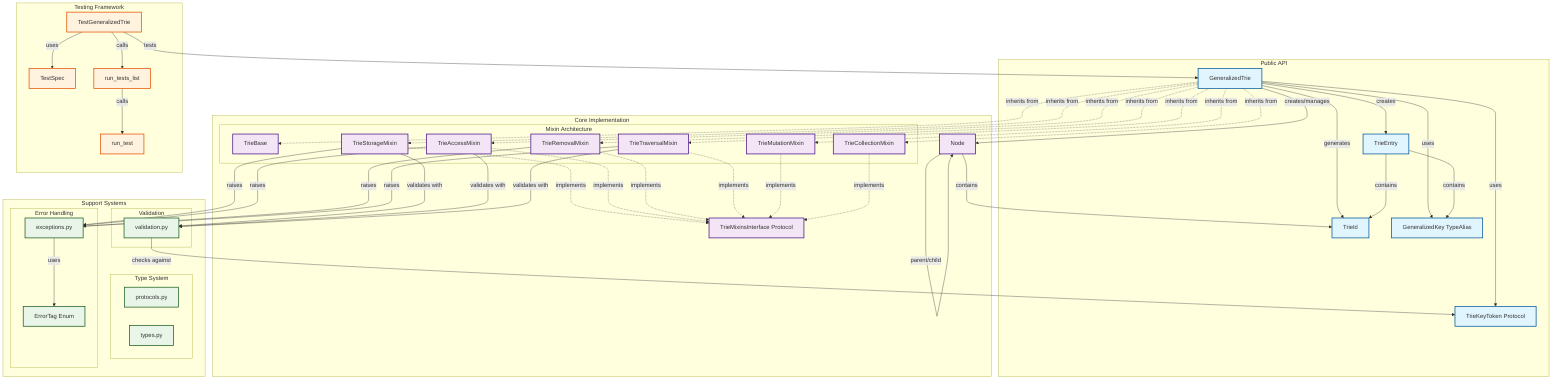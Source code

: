 graph TB
    %% User Interface Layer
    subgraph "Public API"
        GT[GeneralizedTrie]
        TE[TrieEntry]
        TID[TrieId]
        TKT[TrieKeyToken Protocol]
        GK[GeneralizedKey TypeAlias]
    end

    %% Core Implementation Layer
    subgraph "Core Implementation"
        subgraph "Mixin Architecture"
            TB[TrieBase]
            TSM[TrieStorageMixin]
            TAM[TrieAccessMixin]
            TRM[TrieRemovalMixin]
            TTM[TrieTraversalMixin]
            TMM[TrieMutationMixin]
            TCM[TrieCollectionMixin]
        end
        
        TMI[TrieMixinsInterface Protocol]
        N[Node]
    end

    %% Support Layer
    subgraph "Support Systems"
        subgraph "Type System"
            P[protocols.py]
            T[types.py]
        end
        
        subgraph "Validation"
            V[validation.py]
        end
        
        subgraph "Error Handling"
            E[exceptions.py]
            ET[ErrorTag Enum]
        end
    end

    %% Testing Framework
    subgraph "Testing Framework"
        TS[TestSpec]
        RTL[run_tests_list]
        RT[run_test]
        TGT[TestGeneralizedTrie]
    end

    %% Composition Relationships
    GT -.->|inherits from| TB
    GT -.->|inherits from| TSM
    GT -.->|inherits from| TAM
    GT -.->|inherits from| TRM
    GT -.->|inherits from| TTM
    GT -.->|inherits from| TMM
    GT -.->|inherits from| TCM

    %% Protocol Constraints
    TSM -.->|implements| TMI
    TAM -.->|implements| TMI
    TRM -.->|implements| TMI
    TTM -.->|implements| TMI
    TMM -.->|implements| TMI
    TCM -.->|implements| TMI

    %% Data Flow
    GT -->|creates/manages| N
    GT -->|creates| TE
    GT -->|generates| TID
    N -->|contains| TID
    N -->|parent/child| N

    %% Type Dependencies
    GT -->|uses| TKT
    GT -->|uses| GK
    TE -->|contains| TID
    TE -->|contains| GK

    %% Validation Flow
    TSM -->|validates with| V
    TAM -->|validates with| V
    TTM -->|validates with| V
    V -->|checks against| TKT

    %% Error Handling
    TSM -->|raises| E
    TAM -->|raises| E
    TRM -->|raises| E
    TTM -->|raises| E
    E -->|uses| ET

    %% Testing Relationships
    TGT -->|uses| TS
    TGT -->|calls| RTL
    RTL -->|calls| RT
    TGT -->|tests| GT

    %% Styling
    classDef publicAPI fill:#e1f5fe,stroke:#01579b,stroke-width:2px
    classDef coreImpl fill:#f3e5f5,stroke:#4a148c,stroke-width:2px
    classDef support fill:#e8f5e8,stroke:#1b5e20,stroke-width:2px
    classDef testing fill:#fff3e0,stroke:#e65100,stroke-width:2px

    class GT,TE,TID,TKT,GK publicAPI
    class TB,TSM,TAM,TRM,TTM,TMM,TCM,TMI,N coreImpl
    class P,T,V,E,ET support
    class TS,RTL,RT,TGT testing